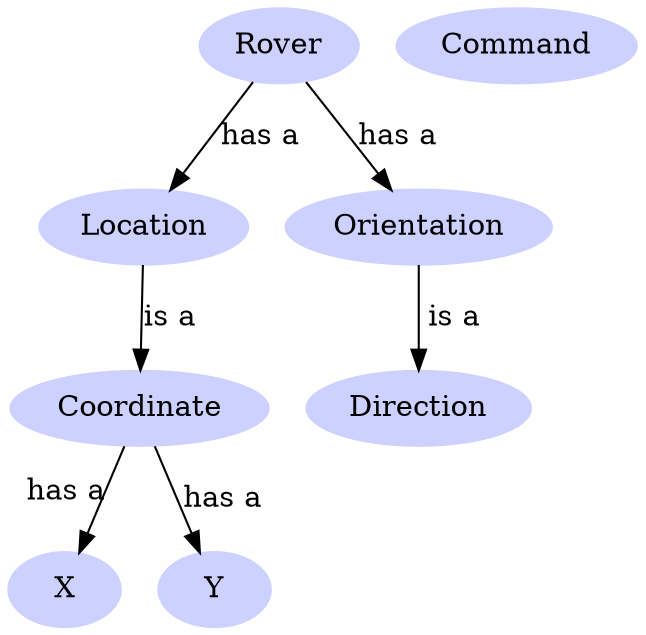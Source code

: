 digraph mars_rover_modeling {
 ratio = fill;
 node [style=filled, color="0.650 0.200 1.000"];
 Rover;
 Command;
 Location;
 Direction;
 Orientation;
 Coordinate;
 X;
 Y;
 Rover -> Orientation [ label = "has a" ]
 Rover -> Location [ label = "has a" ]
 Orientation -> Direction [ label = " is a" ]
 Location -> Coordinate [ label = "is a" ]
 Coordinate -> X [headlabel = "has a", labeldistance=3.0, labelangle=35]
 Coordinate -> Y [label = "has a" ]
}